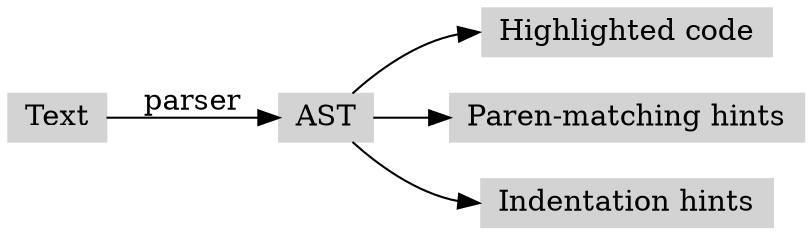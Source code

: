 

digraph progress {
rankdir=LR;
ranksep=0.5;
node [height=.1,shape=box, width = 0.5];
node [style=filled, color=lightgrey];
edge [headport=w]

Text -> AST [label="parser"];
AST -> "Highlighted code";
AST -> "Paren-matching hints";
AST -> "Indentation hints";

}